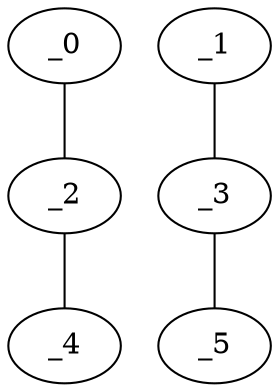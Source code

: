 graph XP1_0109 {
	_0	 [x="2.5029",
		y="3.03188"];
	_2	 [x="0.51",
		y="0.49"];
	_0 -- _2;
	_1	 [x="0.543506",
		y="3.03753"];
	_3	 [x="2.49",
		y="0.5"];
	_1 -- _3;
	_4	 [x="0.929425",
		y="0.753889"];
	_2 -- _4;
	_5	 [x="2.55107",
		y="2.79752"];
	_3 -- _5;
}
